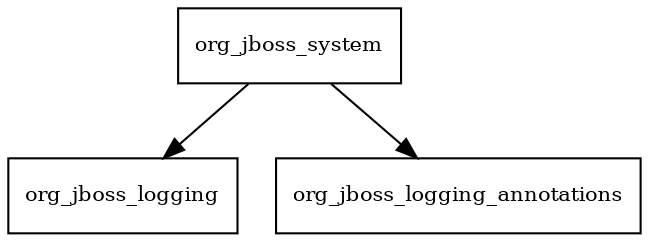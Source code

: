 digraph jboss_as_system_jmx_7_4_0_Final_redhat_19_package_dependencies {
  node [shape = box, fontsize=10.0];
  org_jboss_system -> org_jboss_logging;
  org_jboss_system -> org_jboss_logging_annotations;
}
